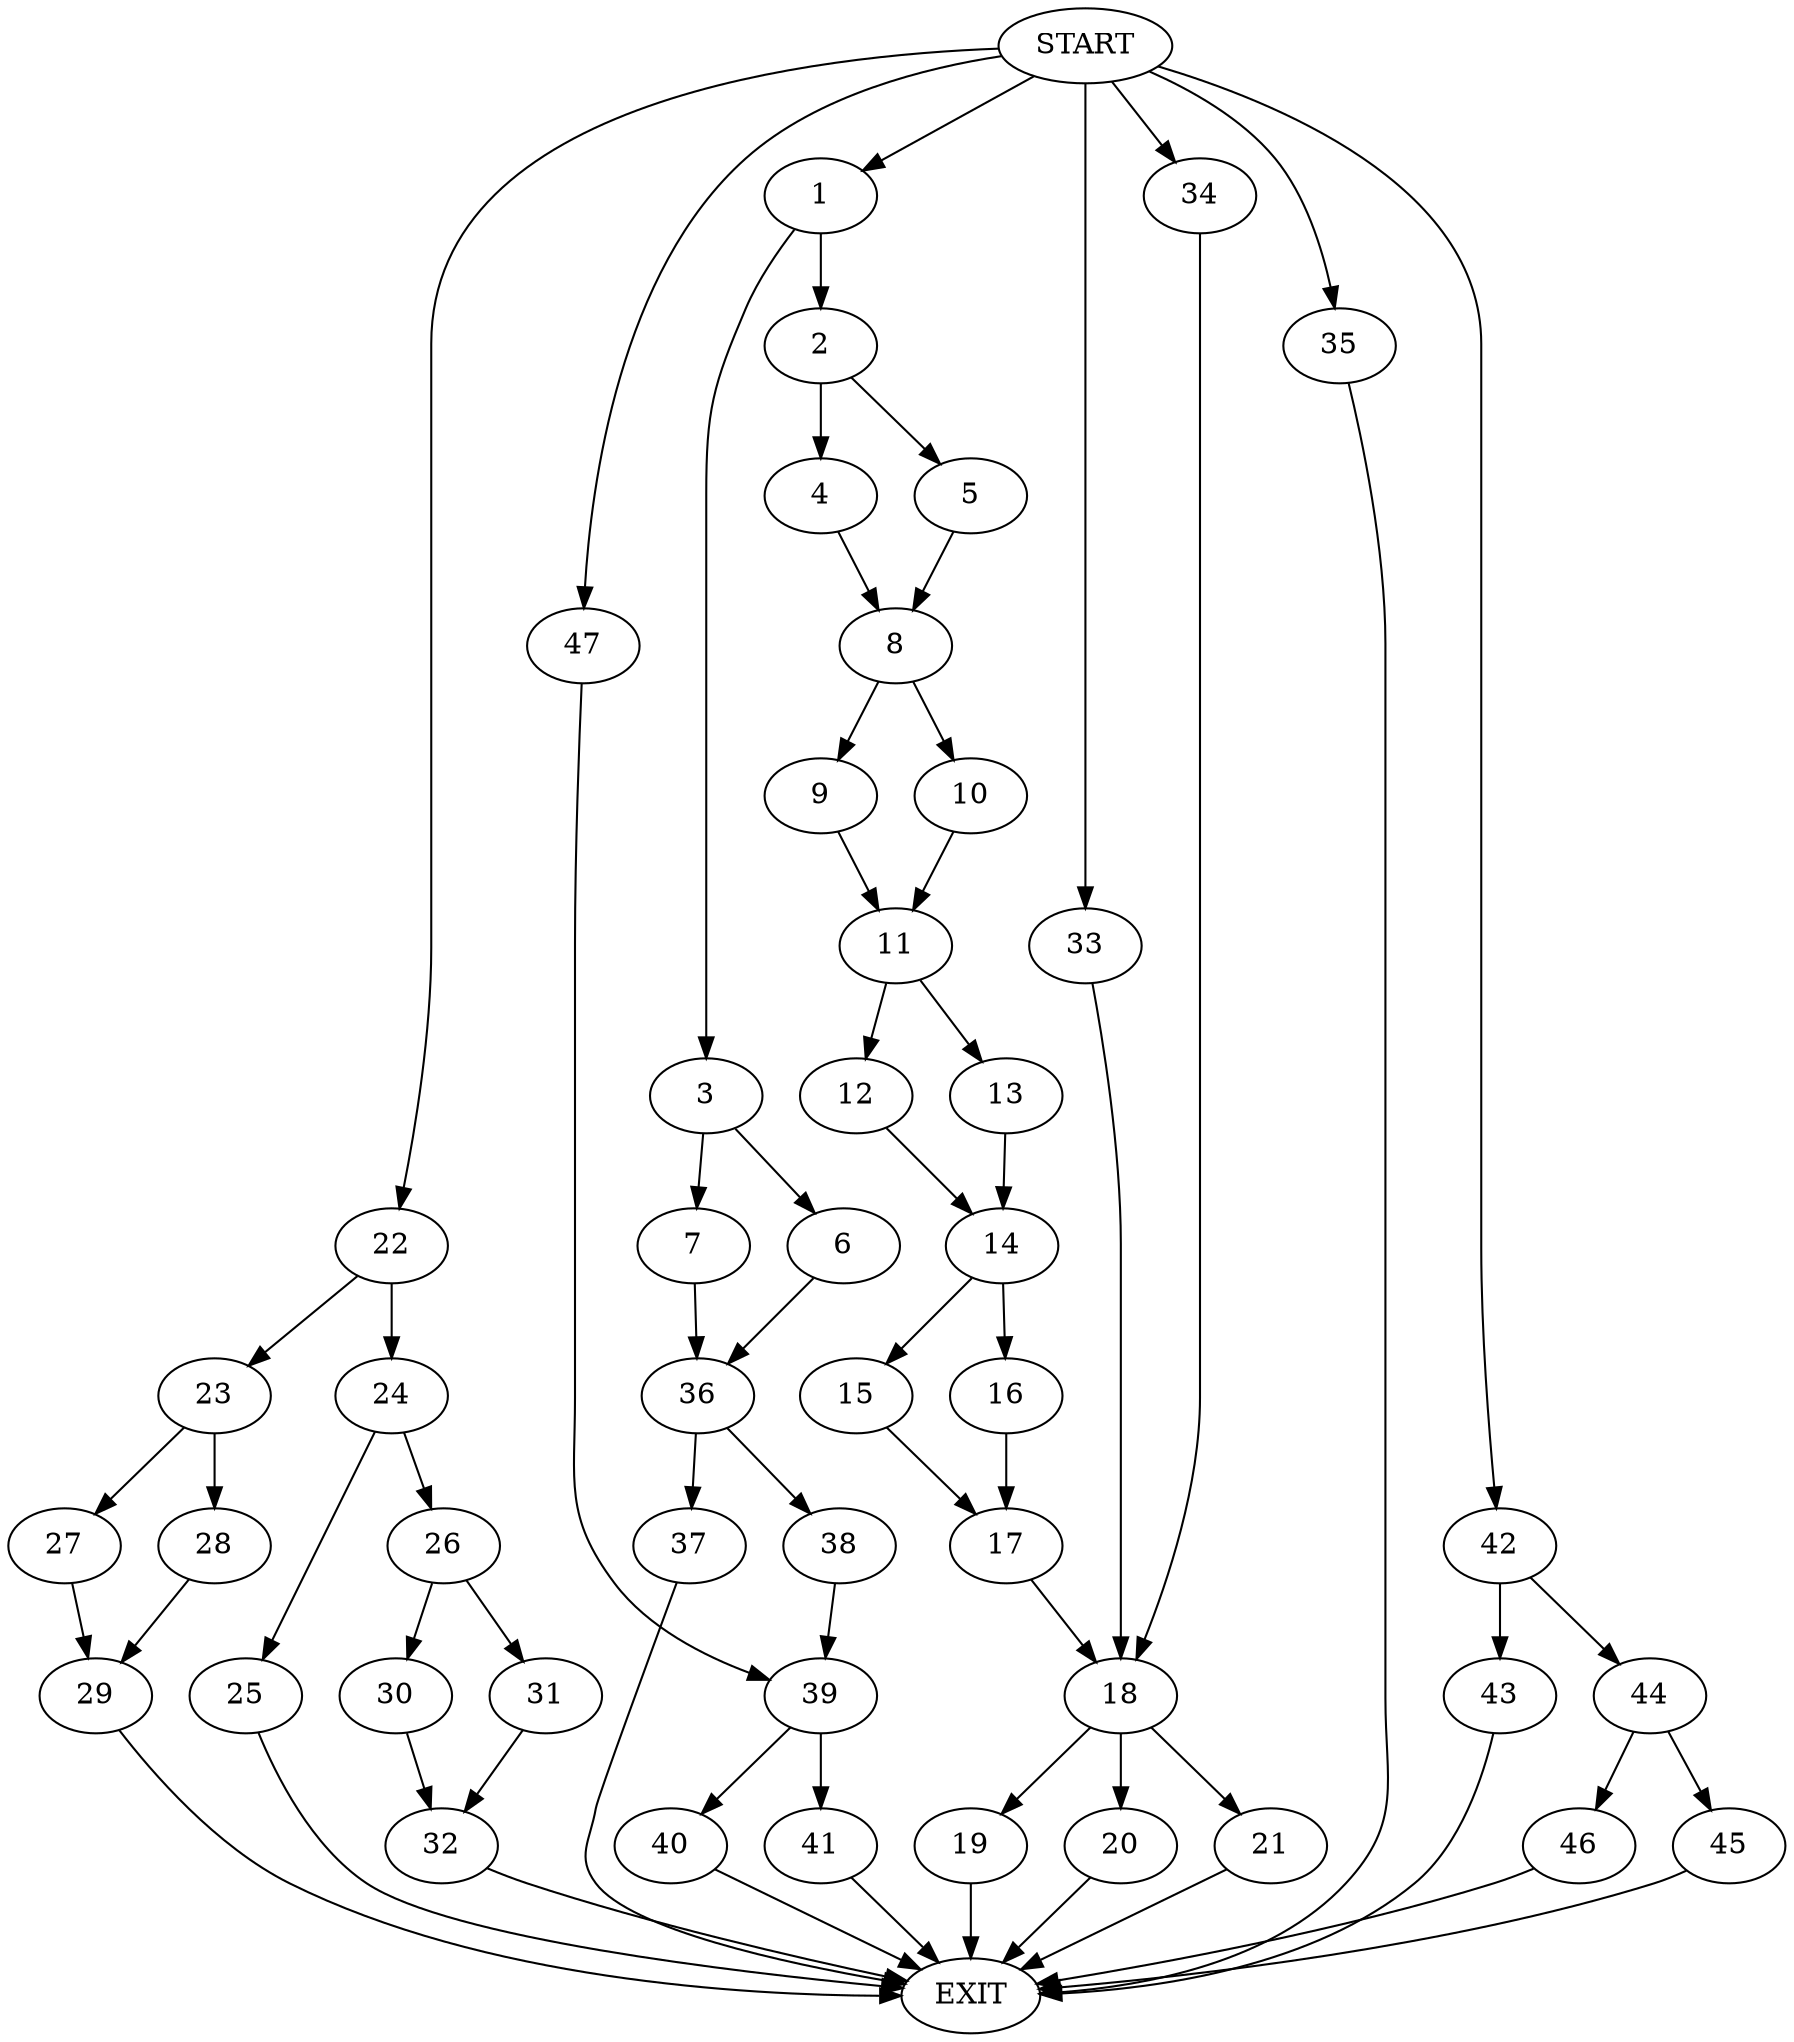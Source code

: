 digraph {
0 [label="START"]
48 [label="EXIT"]
0 -> 1
1 -> 2
1 -> 3
2 -> 4
2 -> 5
3 -> 6
3 -> 7
4 -> 8
5 -> 8
8 -> 9
8 -> 10
10 -> 11
9 -> 11
11 -> 12
11 -> 13
13 -> 14
12 -> 14
14 -> 15
14 -> 16
16 -> 17
15 -> 17
17 -> 18
18 -> 19
18 -> 20
18 -> 21
19 -> 48
0 -> 22
22 -> 23
22 -> 24
24 -> 25
24 -> 26
23 -> 27
23 -> 28
28 -> 29
27 -> 29
29 -> 48
26 -> 30
26 -> 31
25 -> 48
31 -> 32
30 -> 32
32 -> 48
0 -> 33
33 -> 18
20 -> 48
0 -> 34
34 -> 18
21 -> 48
0 -> 35
35 -> 48
6 -> 36
7 -> 36
36 -> 37
36 -> 38
37 -> 48
38 -> 39
39 -> 40
39 -> 41
40 -> 48
0 -> 42
42 -> 43
42 -> 44
43 -> 48
44 -> 45
44 -> 46
46 -> 48
45 -> 48
0 -> 47
47 -> 39
41 -> 48
}
